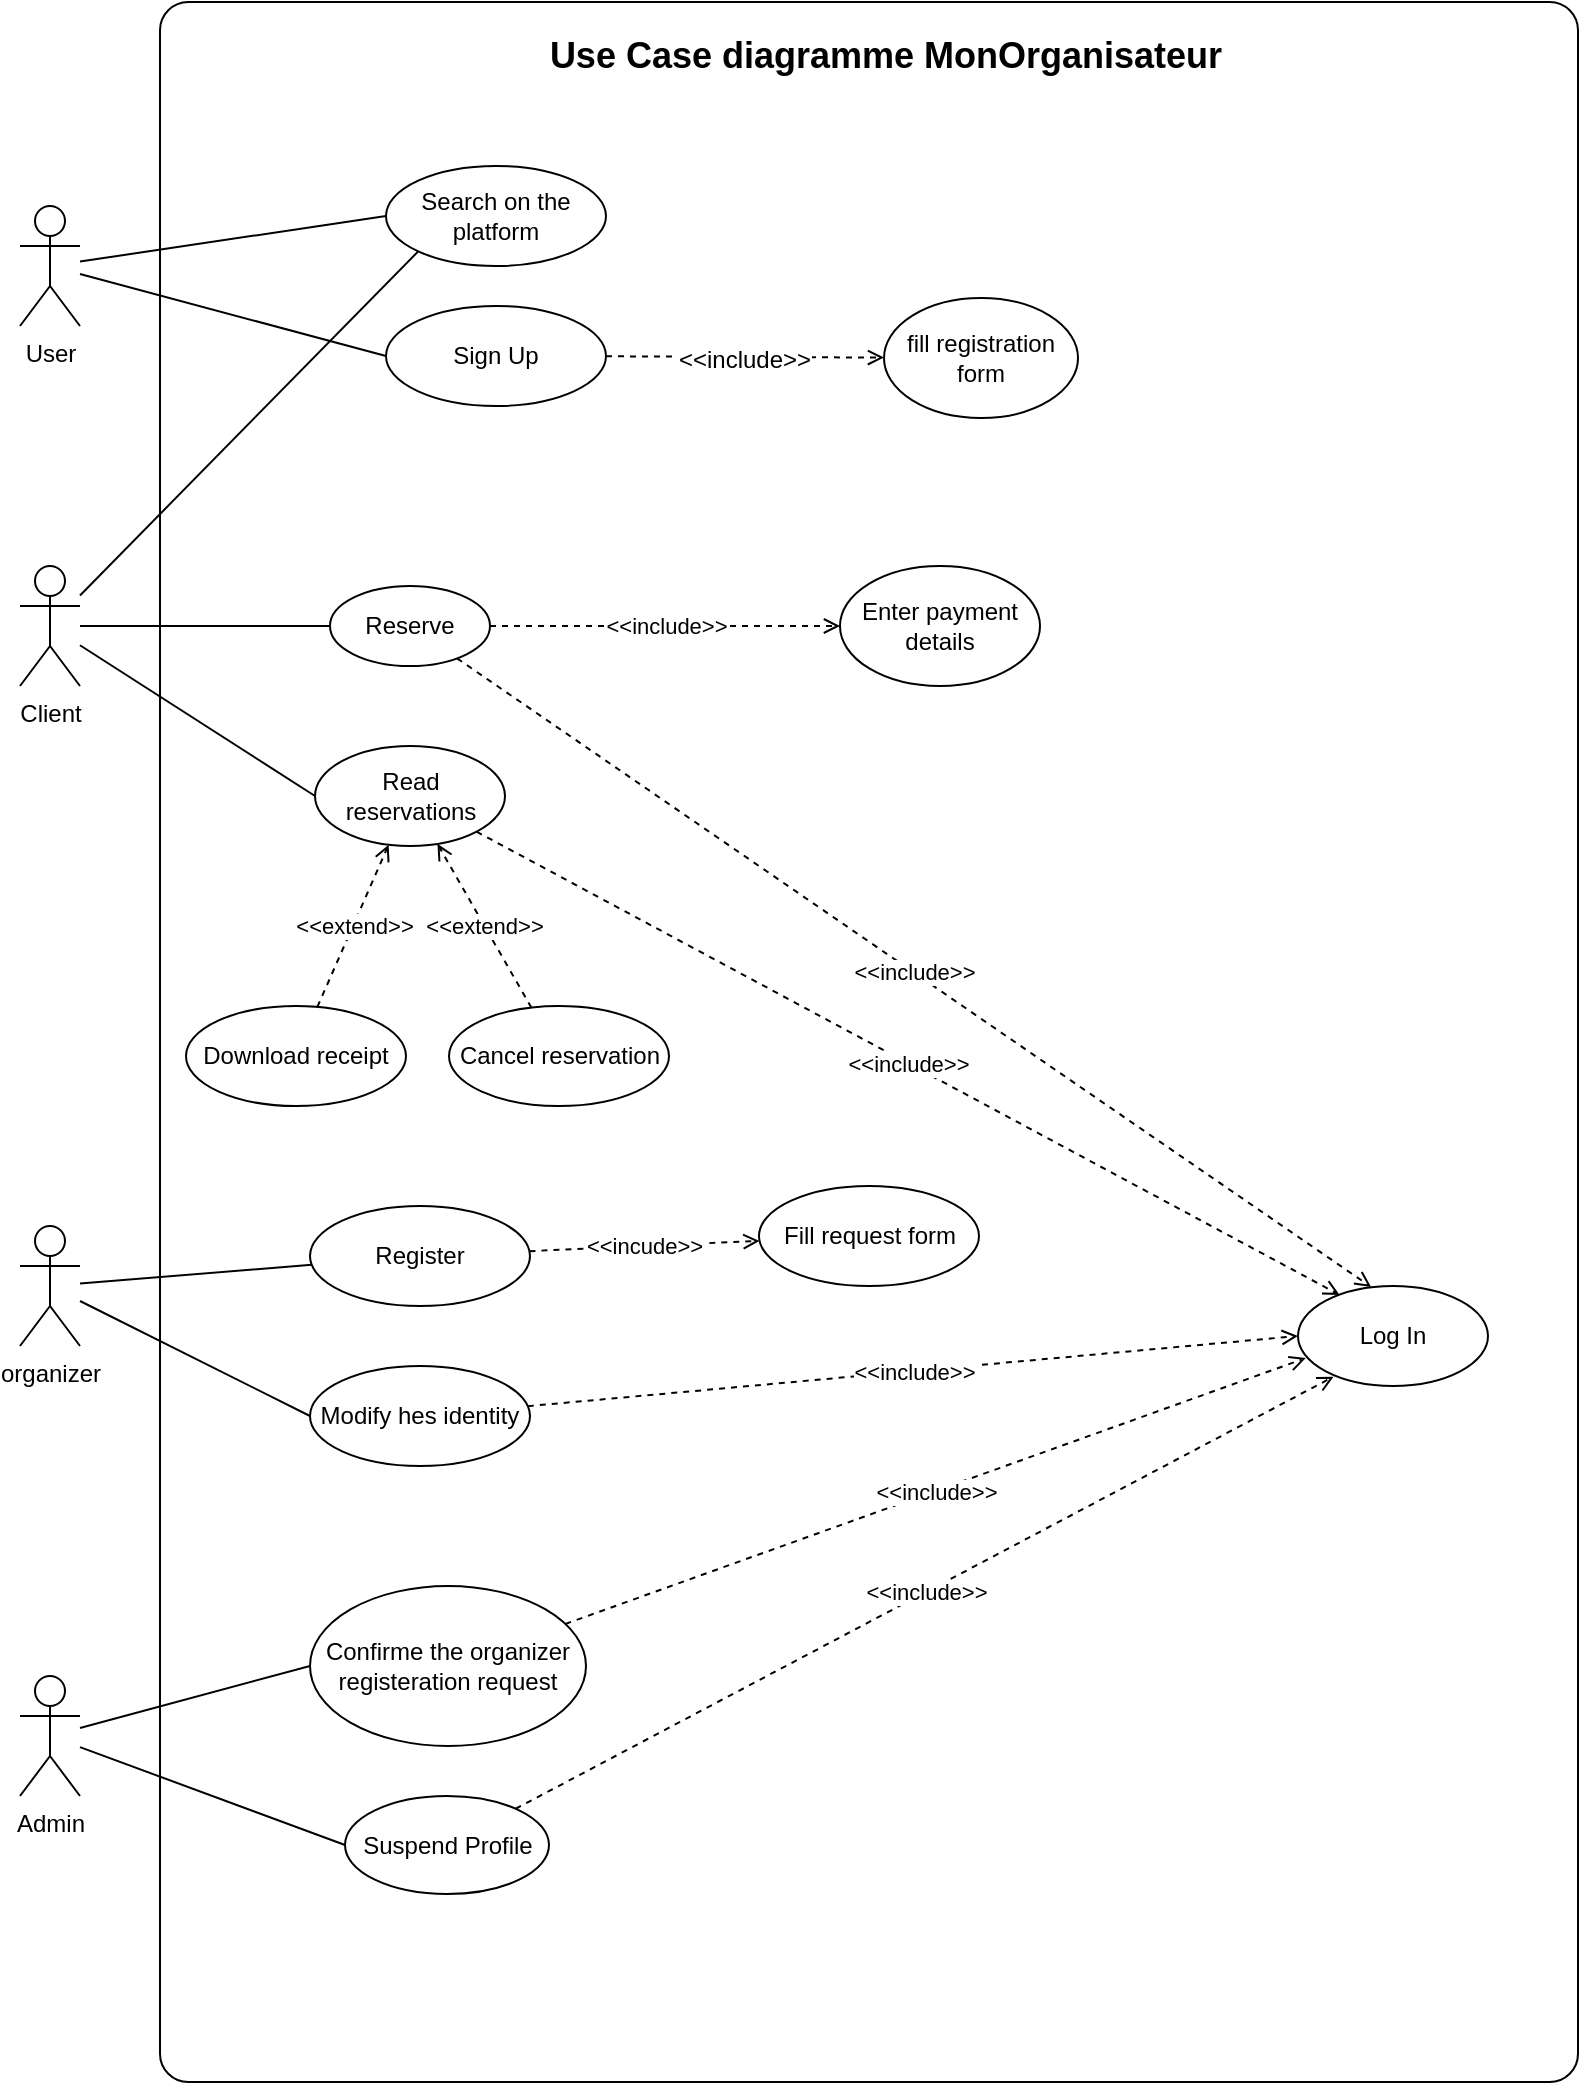 <mxfile version="16.1.2" type="device"><diagram id="ixggnV8RtaeOouiZ63La" name="Page-1"><mxGraphModel dx="868" dy="553" grid="1" gridSize="10" guides="1" tooltips="1" connect="1" arrows="1" fold="1" page="1" pageScale="1" pageWidth="850" pageHeight="1100" math="0" shadow="0"><root><mxCell id="0"/><mxCell id="1" parent="0"/><mxCell id="LcNwLO7DvMdSj1Io22Rn-1" value="" style="rounded=1;whiteSpace=wrap;html=1;arcSize=2;fontStyle=0" parent="1" vertex="1"><mxGeometry x="107" y="28" width="709" height="1040" as="geometry"/></mxCell><mxCell id="LcNwLO7DvMdSj1Io22Rn-7" style="edgeStyle=none;rounded=0;orthogonalLoop=1;jettySize=auto;html=1;endArrow=none;endFill=0;" parent="1" source="LcNwLO7DvMdSj1Io22Rn-9" target="LcNwLO7DvMdSj1Io22Rn-32" edge="1"><mxGeometry relative="1" as="geometry"/></mxCell><mxCell id="LcNwLO7DvMdSj1Io22Rn-8" style="edgeStyle=none;rounded=0;orthogonalLoop=1;jettySize=auto;html=1;entryX=0;entryY=0.5;entryDx=0;entryDy=0;endArrow=none;endFill=0;" parent="1" source="LcNwLO7DvMdSj1Io22Rn-9" target="LcNwLO7DvMdSj1Io22Rn-34" edge="1"><mxGeometry relative="1" as="geometry"/></mxCell><mxCell id="rEs1j5VtkF3X8l7jMAPh-16" style="edgeStyle=none;rounded=0;orthogonalLoop=1;jettySize=auto;html=1;entryX=0;entryY=1;entryDx=0;entryDy=0;endArrow=none;endFill=0;" parent="1" source="LcNwLO7DvMdSj1Io22Rn-9" target="rEs1j5VtkF3X8l7jMAPh-21" edge="1"><mxGeometry relative="1" as="geometry"><mxPoint x="182" y="315" as="targetPoint"/></mxGeometry></mxCell><mxCell id="LcNwLO7DvMdSj1Io22Rn-9" value="Client" style="shape=umlActor;verticalLabelPosition=bottom;verticalAlign=top;html=1;outlineConnect=0;" parent="1" vertex="1"><mxGeometry x="37" y="310" width="30" height="60" as="geometry"/></mxCell><mxCell id="LcNwLO7DvMdSj1Io22Rn-12" style="edgeStyle=none;rounded=0;orthogonalLoop=1;jettySize=auto;html=1;entryX=0;entryY=0.5;entryDx=0;entryDy=0;endArrow=none;endFill=0;" parent="1" source="LcNwLO7DvMdSj1Io22Rn-16" target="LcNwLO7DvMdSj1Io22Rn-40" edge="1"><mxGeometry relative="1" as="geometry"/></mxCell><mxCell id="LcNwLO7DvMdSj1Io22Rn-13" style="edgeStyle=none;rounded=0;orthogonalLoop=1;jettySize=auto;html=1;entryX=0;entryY=0.5;entryDx=0;entryDy=0;endArrow=none;endFill=0;" parent="1" source="LcNwLO7DvMdSj1Io22Rn-16" target="LcNwLO7DvMdSj1Io22Rn-42" edge="1"><mxGeometry relative="1" as="geometry"/></mxCell><mxCell id="LcNwLO7DvMdSj1Io22Rn-16" value="Admin" style="shape=umlActor;verticalLabelPosition=bottom;verticalAlign=top;html=1;outlineConnect=0;" parent="1" vertex="1"><mxGeometry x="37" y="865" width="30" height="60" as="geometry"/></mxCell><mxCell id="LcNwLO7DvMdSj1Io22Rn-17" value="&lt;font style=&quot;font-size: 18px&quot;&gt;&lt;b&gt;Use Case diagramme MonOrganisateur&lt;/b&gt;&lt;/font&gt;" style="text;html=1;strokeColor=none;fillColor=none;align=center;verticalAlign=middle;whiteSpace=wrap;rounded=0;" parent="1" vertex="1"><mxGeometry x="240" y="40" width="460" height="30" as="geometry"/></mxCell><mxCell id="LcNwLO7DvMdSj1Io22Rn-27" style="edgeStyle=none;rounded=0;orthogonalLoop=1;jettySize=auto;html=1;entryX=1;entryY=1;entryDx=0;entryDy=0;endArrow=none;endFill=0;" parent="1" edge="1"><mxGeometry relative="1" as="geometry"><mxPoint x="245.284" y="432.142" as="sourcePoint"/><mxPoint x="245.284" y="432.142" as="targetPoint"/></mxGeometry></mxCell><mxCell id="LcNwLO7DvMdSj1Io22Rn-28" value="Log In" style="ellipse;whiteSpace=wrap;html=1;" parent="1" vertex="1"><mxGeometry x="676" y="670" width="95" height="50" as="geometry"/></mxCell><mxCell id="rEs1j5VtkF3X8l7jMAPh-5" style="edgeStyle=none;rounded=0;orthogonalLoop=1;jettySize=auto;html=1;entryX=0;entryY=0.5;entryDx=0;entryDy=0;endArrow=none;endFill=0;" parent="1" source="LcNwLO7DvMdSj1Io22Rn-30" target="rEs1j5VtkF3X8l7jMAPh-4" edge="1"><mxGeometry relative="1" as="geometry"/></mxCell><mxCell id="rEs1j5VtkF3X8l7jMAPh-22" style="edgeStyle=none;rounded=0;orthogonalLoop=1;jettySize=auto;html=1;entryX=0;entryY=0.5;entryDx=0;entryDy=0;endArrow=none;endFill=0;" parent="1" source="LcNwLO7DvMdSj1Io22Rn-30" target="rEs1j5VtkF3X8l7jMAPh-21" edge="1"><mxGeometry relative="1" as="geometry"/></mxCell><mxCell id="LcNwLO7DvMdSj1Io22Rn-30" value="User" style="shape=umlActor;verticalLabelPosition=bottom;verticalAlign=top;html=1;outlineConnect=0;" parent="1" vertex="1"><mxGeometry x="37" y="130" width="30" height="60" as="geometry"/></mxCell><mxCell id="LcNwLO7DvMdSj1Io22Rn-31" value="&amp;lt;&amp;lt;include&amp;gt;&amp;gt;" style="edgeStyle=none;rounded=0;orthogonalLoop=1;jettySize=auto;html=1;endArrow=open;endFill=0;entryX=0.385;entryY=0.01;entryDx=0;entryDy=0;entryPerimeter=0;startArrow=none;startFill=0;dashed=1;" parent="1" source="LcNwLO7DvMdSj1Io22Rn-32" target="LcNwLO7DvMdSj1Io22Rn-28" edge="1"><mxGeometry relative="1" as="geometry"><mxPoint x="527" y="728" as="targetPoint"/></mxGeometry></mxCell><mxCell id="LcNwLO7DvMdSj1Io22Rn-32" value="Reserve" style="ellipse;whiteSpace=wrap;html=1;" parent="1" vertex="1"><mxGeometry x="192" y="320" width="80" height="40" as="geometry"/></mxCell><mxCell id="LcNwLO7DvMdSj1Io22Rn-33" value="&amp;lt;&amp;lt;include&amp;gt;&amp;gt;" style="edgeStyle=none;rounded=0;orthogonalLoop=1;jettySize=auto;html=1;endArrow=open;endFill=0;entryX=0.219;entryY=0.089;entryDx=0;entryDy=0;entryPerimeter=0;startArrow=none;startFill=0;dashed=1;" parent="1" source="LcNwLO7DvMdSj1Io22Rn-34" target="LcNwLO7DvMdSj1Io22Rn-28" edge="1"><mxGeometry relative="1" as="geometry"/></mxCell><mxCell id="LcNwLO7DvMdSj1Io22Rn-34" value="Read reservations" style="ellipse;whiteSpace=wrap;html=1;" parent="1" vertex="1"><mxGeometry x="184.5" y="400" width="95" height="50" as="geometry"/></mxCell><mxCell id="LcNwLO7DvMdSj1Io22Rn-35" value="&amp;lt;&amp;lt;include&amp;gt;&amp;gt;" style="edgeStyle=none;rounded=0;orthogonalLoop=1;jettySize=auto;html=1;entryX=0;entryY=0.5;entryDx=0;entryDy=0;dashed=1;startArrow=none;startFill=0;endArrow=open;endFill=0;exitX=1;exitY=0.5;exitDx=0;exitDy=0;" parent="1" source="LcNwLO7DvMdSj1Io22Rn-32" target="LcNwLO7DvMdSj1Io22Rn-47" edge="1"><mxGeometry relative="1" as="geometry"/></mxCell><mxCell id="LcNwLO7DvMdSj1Io22Rn-39" value="&amp;lt;&amp;lt;include&amp;gt;&amp;gt;" style="edgeStyle=none;rounded=0;orthogonalLoop=1;jettySize=auto;html=1;endArrow=open;endFill=0;entryX=0.041;entryY=0.721;entryDx=0;entryDy=0;entryPerimeter=0;startArrow=none;startFill=0;dashed=1;" parent="1" source="LcNwLO7DvMdSj1Io22Rn-40" target="LcNwLO7DvMdSj1Io22Rn-28" edge="1"><mxGeometry relative="1" as="geometry"><Array as="points"/></mxGeometry></mxCell><mxCell id="LcNwLO7DvMdSj1Io22Rn-40" value="Confirme the organizer registeration request" style="ellipse;whiteSpace=wrap;html=1;" parent="1" vertex="1"><mxGeometry x="182" y="820" width="138" height="80" as="geometry"/></mxCell><mxCell id="LcNwLO7DvMdSj1Io22Rn-41" value="&amp;lt;&amp;lt;include&amp;gt;&amp;gt;" style="edgeStyle=none;rounded=0;orthogonalLoop=1;jettySize=auto;html=1;endArrow=open;endFill=0;entryX=0.187;entryY=0.907;entryDx=0;entryDy=0;entryPerimeter=0;startArrow=none;startFill=0;dashed=1;" parent="1" source="LcNwLO7DvMdSj1Io22Rn-42" target="LcNwLO7DvMdSj1Io22Rn-28" edge="1"><mxGeometry relative="1" as="geometry"/></mxCell><mxCell id="LcNwLO7DvMdSj1Io22Rn-42" value="Suspend Profile" style="ellipse;whiteSpace=wrap;html=1;" parent="1" vertex="1"><mxGeometry x="199.5" y="925" width="102" height="49" as="geometry"/></mxCell><mxCell id="LcNwLO7DvMdSj1Io22Rn-47" value="Enter payment details" style="ellipse;whiteSpace=wrap;html=1;" parent="1" vertex="1"><mxGeometry x="447" y="310" width="100" height="60" as="geometry"/></mxCell><mxCell id="rEs1j5VtkF3X8l7jMAPh-3" style="rounded=0;orthogonalLoop=1;jettySize=auto;html=1;entryX=0;entryY=0.5;entryDx=0;entryDy=0;endArrow=none;endFill=0;" parent="1" source="rEs1j5VtkF3X8l7jMAPh-1" target="rEs1j5VtkF3X8l7jMAPh-2" edge="1"><mxGeometry relative="1" as="geometry"><Array as="points"/></mxGeometry></mxCell><mxCell id="rEs1j5VtkF3X8l7jMAPh-12" style="edgeStyle=none;rounded=0;orthogonalLoop=1;jettySize=auto;html=1;endArrow=none;endFill=0;" parent="1" source="rEs1j5VtkF3X8l7jMAPh-1" target="rEs1j5VtkF3X8l7jMAPh-11" edge="1"><mxGeometry relative="1" as="geometry"/></mxCell><mxCell id="rEs1j5VtkF3X8l7jMAPh-1" value="organizer" style="shape=umlActor;verticalLabelPosition=bottom;verticalAlign=top;html=1;outlineConnect=0;" parent="1" vertex="1"><mxGeometry x="37" y="640" width="30" height="60" as="geometry"/></mxCell><mxCell id="rEs1j5VtkF3X8l7jMAPh-18" value="&amp;lt;&amp;lt;include&amp;gt;&amp;gt;" style="edgeStyle=none;rounded=0;orthogonalLoop=1;jettySize=auto;html=1;entryX=0;entryY=0.5;entryDx=0;entryDy=0;endArrow=open;endFill=0;dashed=1;" parent="1" source="rEs1j5VtkF3X8l7jMAPh-2" target="LcNwLO7DvMdSj1Io22Rn-28" edge="1"><mxGeometry relative="1" as="geometry"/></mxCell><mxCell id="rEs1j5VtkF3X8l7jMAPh-2" value="Modify hes&amp;nbsp;identity" style="ellipse;whiteSpace=wrap;html=1;" parent="1" vertex="1"><mxGeometry x="182" y="710" width="110" height="50" as="geometry"/></mxCell><mxCell id="3" value="&lt;font style=&quot;font-size: 12px&quot;&gt;&amp;lt;&amp;lt;include&amp;gt;&amp;gt;&lt;/font&gt;" style="edgeStyle=none;html=1;fontSize=18;dashed=1;endArrow=open;endFill=0;" parent="1" source="rEs1j5VtkF3X8l7jMAPh-4" target="2" edge="1"><mxGeometry relative="1" as="geometry"/></mxCell><mxCell id="rEs1j5VtkF3X8l7jMAPh-4" value="Sign Up" style="ellipse;whiteSpace=wrap;html=1;" parent="1" vertex="1"><mxGeometry x="220" y="180" width="110" height="50" as="geometry"/></mxCell><mxCell id="rEs1j5VtkF3X8l7jMAPh-7" value="&amp;lt;&amp;lt;extend&amp;gt;&amp;gt;" style="edgeStyle=none;rounded=0;orthogonalLoop=1;jettySize=auto;html=1;endArrow=open;endFill=0;dashed=1;" parent="1" source="rEs1j5VtkF3X8l7jMAPh-6" target="LcNwLO7DvMdSj1Io22Rn-34" edge="1"><mxGeometry relative="1" as="geometry"/></mxCell><mxCell id="rEs1j5VtkF3X8l7jMAPh-6" value="&lt;span class=&quot;VIiyi&quot; lang=&quot;en&quot;&gt;Download receipt&lt;/span&gt;" style="ellipse;whiteSpace=wrap;html=1;" parent="1" vertex="1"><mxGeometry x="120" y="530" width="110" height="50" as="geometry"/></mxCell><mxCell id="rEs1j5VtkF3X8l7jMAPh-20" value="&amp;lt;&amp;lt;incude&amp;gt;&amp;gt;" style="edgeStyle=none;rounded=0;orthogonalLoop=1;jettySize=auto;html=1;dashed=1;endArrow=open;endFill=0;" parent="1" source="rEs1j5VtkF3X8l7jMAPh-11" target="rEs1j5VtkF3X8l7jMAPh-19" edge="1"><mxGeometry relative="1" as="geometry"/></mxCell><mxCell id="rEs1j5VtkF3X8l7jMAPh-11" value="Register" style="ellipse;whiteSpace=wrap;html=1;" parent="1" vertex="1"><mxGeometry x="182" y="630" width="110" height="50" as="geometry"/></mxCell><mxCell id="rEs1j5VtkF3X8l7jMAPh-19" value="Fill request form" style="ellipse;whiteSpace=wrap;html=1;" parent="1" vertex="1"><mxGeometry x="406.5" y="620" width="110" height="50" as="geometry"/></mxCell><mxCell id="rEs1j5VtkF3X8l7jMAPh-21" value="Search on the platform" style="ellipse;whiteSpace=wrap;html=1;" parent="1" vertex="1"><mxGeometry x="220" y="110" width="110" height="50" as="geometry"/></mxCell><mxCell id="NCV1q0EoNAmsbDJ_327a-4" value="&amp;lt;&amp;lt;extend&amp;gt;&amp;gt;" style="edgeStyle=none;rounded=0;orthogonalLoop=1;jettySize=auto;html=1;endArrow=open;endFill=0;dashed=1;" parent="1" source="NCV1q0EoNAmsbDJ_327a-1" target="LcNwLO7DvMdSj1Io22Rn-34" edge="1"><mxGeometry relative="1" as="geometry"/></mxCell><mxCell id="NCV1q0EoNAmsbDJ_327a-1" value="Cancel reservation" style="ellipse;whiteSpace=wrap;html=1;" parent="1" vertex="1"><mxGeometry x="251.5" y="530" width="110" height="50" as="geometry"/></mxCell><mxCell id="NCV1q0EoNAmsbDJ_327a-2" style="edgeStyle=orthogonalEdgeStyle;rounded=0;orthogonalLoop=1;jettySize=auto;html=1;exitX=0.5;exitY=1;exitDx=0;exitDy=0;" parent="1" source="LcNwLO7DvMdSj1Io22Rn-17" target="LcNwLO7DvMdSj1Io22Rn-17" edge="1"><mxGeometry relative="1" as="geometry"/></mxCell><mxCell id="2" value="fill registration form" style="ellipse;whiteSpace=wrap;html=1;" parent="1" vertex="1"><mxGeometry x="469" y="176" width="97" height="60" as="geometry"/></mxCell></root></mxGraphModel></diagram></mxfile>